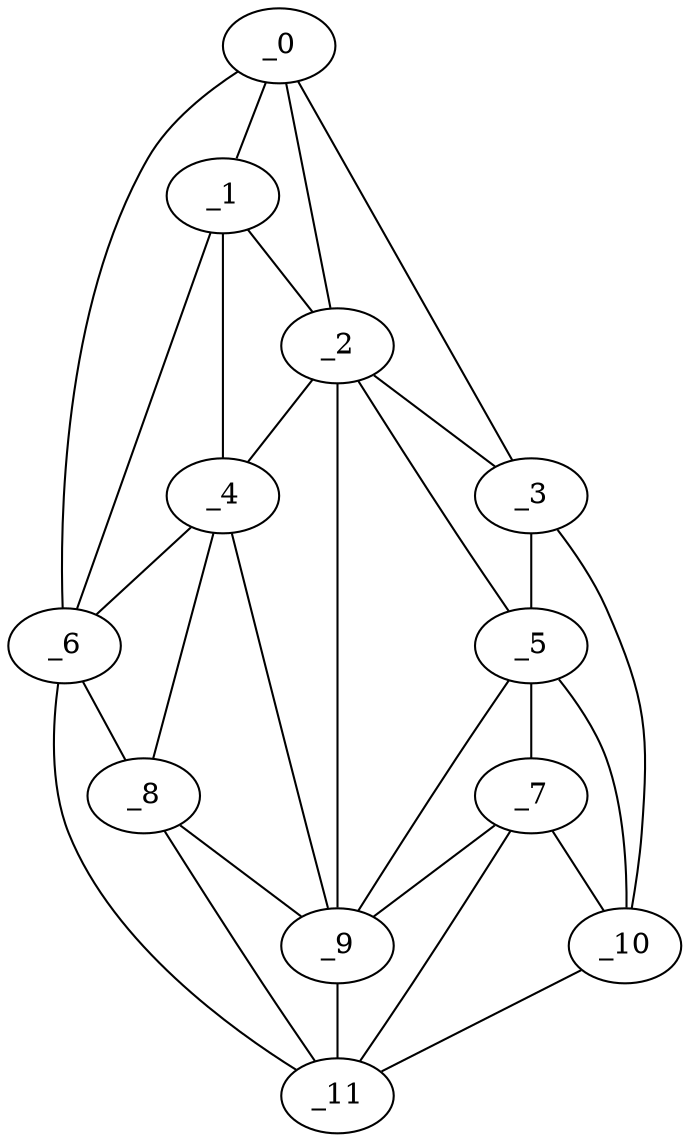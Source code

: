 graph "obj42__60.gxl" {
	_0	 [x=62,
		y=50];
	_1	 [x=72,
		y=47];
	_0 -- _1	 [valence=1];
	_2	 [x=74,
		y=74];
	_0 -- _2	 [valence=2];
	_3	 [x=76,
		y=83];
	_0 -- _3	 [valence=1];
	_6	 [x=92,
		y=37];
	_0 -- _6	 [valence=1];
	_1 -- _2	 [valence=2];
	_4	 [x=85,
		y=46];
	_1 -- _4	 [valence=2];
	_1 -- _6	 [valence=1];
	_2 -- _3	 [valence=2];
	_2 -- _4	 [valence=2];
	_5	 [x=86,
		y=79];
	_2 -- _5	 [valence=2];
	_9	 [x=99,
		y=61];
	_2 -- _9	 [valence=2];
	_3 -- _5	 [valence=1];
	_10	 [x=109,
		y=98];
	_3 -- _10	 [valence=1];
	_4 -- _6	 [valence=2];
	_8	 [x=97,
		y=45];
	_4 -- _8	 [valence=1];
	_4 -- _9	 [valence=2];
	_7	 [x=92,
		y=78];
	_5 -- _7	 [valence=1];
	_5 -- _9	 [valence=1];
	_5 -- _10	 [valence=2];
	_6 -- _8	 [valence=1];
	_11	 [x=124,
		y=72];
	_6 -- _11	 [valence=1];
	_7 -- _9	 [valence=2];
	_7 -- _10	 [valence=2];
	_7 -- _11	 [valence=1];
	_8 -- _9	 [valence=2];
	_8 -- _11	 [valence=2];
	_9 -- _11	 [valence=1];
	_10 -- _11	 [valence=1];
}
